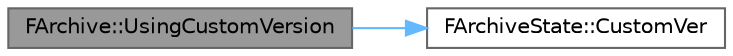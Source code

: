 digraph "FArchive::UsingCustomVersion"
{
 // INTERACTIVE_SVG=YES
 // LATEX_PDF_SIZE
  bgcolor="transparent";
  edge [fontname=Helvetica,fontsize=10,labelfontname=Helvetica,labelfontsize=10];
  node [fontname=Helvetica,fontsize=10,shape=box,height=0.2,width=0.4];
  rankdir="LR";
  Node1 [id="Node000001",label="FArchive::UsingCustomVersion",height=0.2,width=0.4,color="gray40", fillcolor="grey60", style="filled", fontcolor="black",tooltip="Registers the custom version to the archive."];
  Node1 -> Node2 [id="edge1_Node000001_Node000002",color="steelblue1",style="solid",tooltip=" "];
  Node2 [id="Node000002",label="FArchiveState::CustomVer",height=0.2,width=0.4,color="grey40", fillcolor="white", style="filled",URL="$d8/dea/structFArchiveState.html#a9ca0504065fe3ebe7b388a50e76246e8",tooltip="Queries a custom version from the archive."];
}
